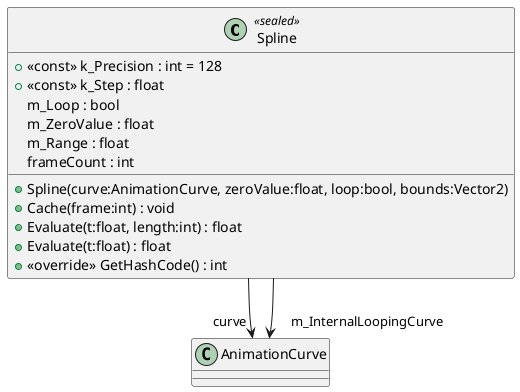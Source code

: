 @startuml
class Spline <<sealed>> {
    + <<const>> k_Precision : int = 128
    + <<const>> k_Step : float
    m_Loop : bool
    m_ZeroValue : float
    m_Range : float
    frameCount : int
    + Spline(curve:AnimationCurve, zeroValue:float, loop:bool, bounds:Vector2)
    + Cache(frame:int) : void
    + Evaluate(t:float, length:int) : float
    + Evaluate(t:float) : float
    + <<override>> GetHashCode() : int
}
Spline --> "curve" AnimationCurve
Spline --> "m_InternalLoopingCurve" AnimationCurve
@enduml
